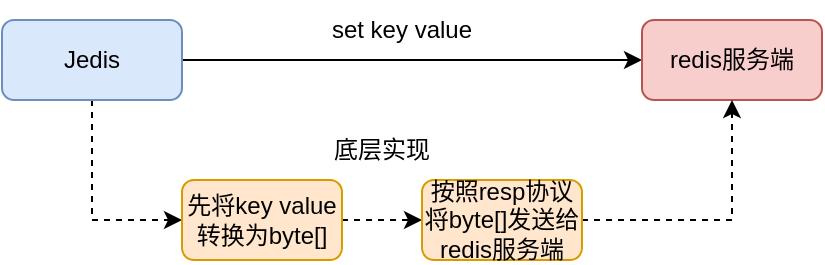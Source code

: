 <mxfile version="26.1.1">
  <diagram name="第 1 页" id="4Vs28U_Q85TzWBn4Ho3j">
    <mxGraphModel dx="1026" dy="684" grid="1" gridSize="10" guides="1" tooltips="1" connect="1" arrows="1" fold="1" page="1" pageScale="1" pageWidth="827" pageHeight="1169" math="0" shadow="0">
      <root>
        <mxCell id="0" />
        <mxCell id="1" parent="0" />
        <mxCell id="QwT9ti2HtJxZUbDHYnsx-5" style="edgeStyle=orthogonalEdgeStyle;rounded=0;orthogonalLoop=1;jettySize=auto;html=1;entryX=0;entryY=0.5;entryDx=0;entryDy=0;" edge="1" parent="1" source="QwT9ti2HtJxZUbDHYnsx-2" target="QwT9ti2HtJxZUbDHYnsx-4">
          <mxGeometry relative="1" as="geometry" />
        </mxCell>
        <mxCell id="QwT9ti2HtJxZUbDHYnsx-9" style="edgeStyle=orthogonalEdgeStyle;rounded=0;orthogonalLoop=1;jettySize=auto;html=1;entryX=0;entryY=0.5;entryDx=0;entryDy=0;dashed=1;" edge="1" parent="1" source="QwT9ti2HtJxZUbDHYnsx-2" target="QwT9ti2HtJxZUbDHYnsx-7">
          <mxGeometry relative="1" as="geometry" />
        </mxCell>
        <mxCell id="QwT9ti2HtJxZUbDHYnsx-2" value="Jedis" style="rounded=1;whiteSpace=wrap;html=1;fillColor=#dae8fc;strokeColor=#6c8ebf;" vertex="1" parent="1">
          <mxGeometry x="130" y="290" width="90" height="40" as="geometry" />
        </mxCell>
        <mxCell id="QwT9ti2HtJxZUbDHYnsx-4" value="redis服务端" style="rounded=1;whiteSpace=wrap;html=1;fillColor=#f8cecc;strokeColor=#b85450;" vertex="1" parent="1">
          <mxGeometry x="450" y="290" width="90" height="40" as="geometry" />
        </mxCell>
        <mxCell id="QwT9ti2HtJxZUbDHYnsx-6" value="set key value" style="text;html=1;align=center;verticalAlign=middle;whiteSpace=wrap;rounded=0;" vertex="1" parent="1">
          <mxGeometry x="290" y="280" width="80" height="30" as="geometry" />
        </mxCell>
        <mxCell id="QwT9ti2HtJxZUbDHYnsx-10" value="" style="edgeStyle=orthogonalEdgeStyle;rounded=0;orthogonalLoop=1;jettySize=auto;html=1;dashed=1;" edge="1" parent="1" source="QwT9ti2HtJxZUbDHYnsx-7" target="QwT9ti2HtJxZUbDHYnsx-8">
          <mxGeometry relative="1" as="geometry" />
        </mxCell>
        <mxCell id="QwT9ti2HtJxZUbDHYnsx-7" value="先将key value转换为byte[]" style="rounded=1;whiteSpace=wrap;html=1;fillColor=#ffe6cc;strokeColor=#d79b00;" vertex="1" parent="1">
          <mxGeometry x="220" y="370" width="80" height="40" as="geometry" />
        </mxCell>
        <mxCell id="QwT9ti2HtJxZUbDHYnsx-11" style="edgeStyle=orthogonalEdgeStyle;rounded=0;orthogonalLoop=1;jettySize=auto;html=1;entryX=0.5;entryY=1;entryDx=0;entryDy=0;dashed=1;" edge="1" parent="1" source="QwT9ti2HtJxZUbDHYnsx-8" target="QwT9ti2HtJxZUbDHYnsx-4">
          <mxGeometry relative="1" as="geometry" />
        </mxCell>
        <mxCell id="QwT9ti2HtJxZUbDHYnsx-8" value="按照resp协议将byte[]发送给redis服务端" style="rounded=1;whiteSpace=wrap;html=1;fillColor=#ffe6cc;strokeColor=#d79b00;" vertex="1" parent="1">
          <mxGeometry x="340" y="370" width="80" height="40" as="geometry" />
        </mxCell>
        <mxCell id="QwT9ti2HtJxZUbDHYnsx-12" value="底层实现" style="text;html=1;align=center;verticalAlign=middle;whiteSpace=wrap;rounded=0;" vertex="1" parent="1">
          <mxGeometry x="290" y="340" width="60" height="30" as="geometry" />
        </mxCell>
      </root>
    </mxGraphModel>
  </diagram>
</mxfile>

